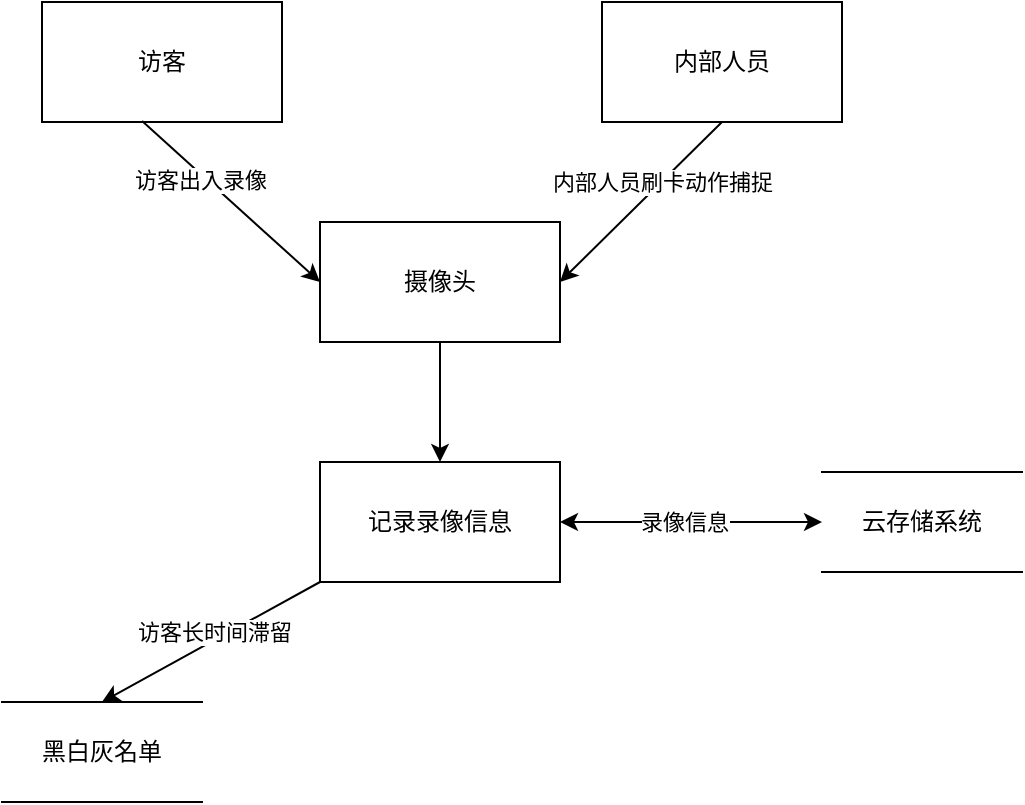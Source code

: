 <mxfile version="20.6.2" type="github">
  <diagram id="NfmUwxf24UyhNG9SSv-h" name="第 1 页">
    <mxGraphModel dx="1182" dy="518" grid="1" gridSize="10" guides="1" tooltips="1" connect="1" arrows="1" fold="1" page="1" pageScale="1" pageWidth="827" pageHeight="1169" math="0" shadow="0">
      <root>
        <mxCell id="0" />
        <mxCell id="1" parent="0" />
        <mxCell id="vgWyb1k3Y3noLg5VqPXq-1" value="访客" style="rounded=0;whiteSpace=wrap;html=1;" vertex="1" parent="1">
          <mxGeometry x="210" y="70" width="120" height="60" as="geometry" />
        </mxCell>
        <mxCell id="vgWyb1k3Y3noLg5VqPXq-2" value="内部人员" style="rounded=0;whiteSpace=wrap;html=1;" vertex="1" parent="1">
          <mxGeometry x="490" y="70" width="120" height="60" as="geometry" />
        </mxCell>
        <mxCell id="vgWyb1k3Y3noLg5VqPXq-11" style="edgeStyle=orthogonalEdgeStyle;rounded=0;orthogonalLoop=1;jettySize=auto;html=1;exitX=0.5;exitY=1;exitDx=0;exitDy=0;entryX=0.5;entryY=0;entryDx=0;entryDy=0;" edge="1" parent="1" source="vgWyb1k3Y3noLg5VqPXq-3" target="vgWyb1k3Y3noLg5VqPXq-10">
          <mxGeometry relative="1" as="geometry" />
        </mxCell>
        <mxCell id="vgWyb1k3Y3noLg5VqPXq-3" value="摄像头" style="rounded=0;whiteSpace=wrap;html=1;" vertex="1" parent="1">
          <mxGeometry x="349" y="180" width="120" height="60" as="geometry" />
        </mxCell>
        <mxCell id="vgWyb1k3Y3noLg5VqPXq-6" value="" style="endArrow=classic;html=1;rounded=0;entryX=0;entryY=0.5;entryDx=0;entryDy=0;exitX=0.417;exitY=0.992;exitDx=0;exitDy=0;exitPerimeter=0;" edge="1" parent="1" source="vgWyb1k3Y3noLg5VqPXq-1" target="vgWyb1k3Y3noLg5VqPXq-3">
          <mxGeometry width="50" height="50" relative="1" as="geometry">
            <mxPoint x="379" y="370" as="sourcePoint" />
            <mxPoint x="429" y="320" as="targetPoint" />
          </mxGeometry>
        </mxCell>
        <mxCell id="vgWyb1k3Y3noLg5VqPXq-8" value="访客出入录像" style="edgeLabel;html=1;align=center;verticalAlign=middle;resizable=0;points=[];" vertex="1" connectable="0" parent="vgWyb1k3Y3noLg5VqPXq-6">
          <mxGeometry x="-0.314" y="-2" relative="1" as="geometry">
            <mxPoint as="offset" />
          </mxGeometry>
        </mxCell>
        <mxCell id="vgWyb1k3Y3noLg5VqPXq-7" value="" style="endArrow=classic;html=1;rounded=0;entryX=1;entryY=0.5;entryDx=0;entryDy=0;exitX=0.5;exitY=1;exitDx=0;exitDy=0;" edge="1" parent="1" source="vgWyb1k3Y3noLg5VqPXq-2" target="vgWyb1k3Y3noLg5VqPXq-3">
          <mxGeometry width="50" height="50" relative="1" as="geometry">
            <mxPoint x="269" y="290" as="sourcePoint" />
            <mxPoint x="379" y="210" as="targetPoint" />
          </mxGeometry>
        </mxCell>
        <mxCell id="vgWyb1k3Y3noLg5VqPXq-9" value="内部人员刷卡动作捕捉" style="edgeLabel;html=1;align=center;verticalAlign=middle;resizable=0;points=[];" vertex="1" connectable="0" parent="vgWyb1k3Y3noLg5VqPXq-7">
          <mxGeometry x="-0.184" y="-4" relative="1" as="geometry">
            <mxPoint x="6" as="offset" />
          </mxGeometry>
        </mxCell>
        <mxCell id="vgWyb1k3Y3noLg5VqPXq-10" value="记录录像信息" style="rounded=0;whiteSpace=wrap;html=1;" vertex="1" parent="1">
          <mxGeometry x="349" y="300" width="120" height="60" as="geometry" />
        </mxCell>
        <mxCell id="vgWyb1k3Y3noLg5VqPXq-12" value="黑白灰名单" style="shape=partialRectangle;whiteSpace=wrap;html=1;left=0;right=0;fillColor=none;" vertex="1" parent="1">
          <mxGeometry x="190" y="420" width="100" height="50" as="geometry" />
        </mxCell>
        <mxCell id="vgWyb1k3Y3noLg5VqPXq-13" value="" style="endArrow=classic;html=1;rounded=0;entryX=0.5;entryY=0;entryDx=0;entryDy=0;exitX=0;exitY=1;exitDx=0;exitDy=0;" edge="1" parent="1" source="vgWyb1k3Y3noLg5VqPXq-10" target="vgWyb1k3Y3noLg5VqPXq-12">
          <mxGeometry width="50" height="50" relative="1" as="geometry">
            <mxPoint x="390" y="300" as="sourcePoint" />
            <mxPoint x="440" y="250" as="targetPoint" />
          </mxGeometry>
        </mxCell>
        <mxCell id="vgWyb1k3Y3noLg5VqPXq-14" value="访客长时间滞留" style="edgeLabel;html=1;align=center;verticalAlign=middle;resizable=0;points=[];" vertex="1" connectable="0" parent="vgWyb1k3Y3noLg5VqPXq-13">
          <mxGeometry x="0.168" y="1" relative="1" as="geometry">
            <mxPoint x="10" y="-11" as="offset" />
          </mxGeometry>
        </mxCell>
        <mxCell id="vgWyb1k3Y3noLg5VqPXq-15" value="云存储系统" style="shape=partialRectangle;whiteSpace=wrap;html=1;left=0;right=0;fillColor=none;" vertex="1" parent="1">
          <mxGeometry x="600" y="305" width="100" height="50" as="geometry" />
        </mxCell>
        <mxCell id="vgWyb1k3Y3noLg5VqPXq-16" value="" style="endArrow=classic;startArrow=classic;html=1;rounded=0;entryX=1;entryY=0.5;entryDx=0;entryDy=0;exitX=0;exitY=0.5;exitDx=0;exitDy=0;" edge="1" parent="1" source="vgWyb1k3Y3noLg5VqPXq-15" target="vgWyb1k3Y3noLg5VqPXq-10">
          <mxGeometry width="50" height="50" relative="1" as="geometry">
            <mxPoint x="390" y="300" as="sourcePoint" />
            <mxPoint x="440" y="250" as="targetPoint" />
          </mxGeometry>
        </mxCell>
        <mxCell id="vgWyb1k3Y3noLg5VqPXq-17" value="录像信息" style="edgeLabel;html=1;align=center;verticalAlign=middle;resizable=0;points=[];" vertex="1" connectable="0" parent="vgWyb1k3Y3noLg5VqPXq-16">
          <mxGeometry x="0.231" relative="1" as="geometry">
            <mxPoint x="11" as="offset" />
          </mxGeometry>
        </mxCell>
      </root>
    </mxGraphModel>
  </diagram>
</mxfile>
